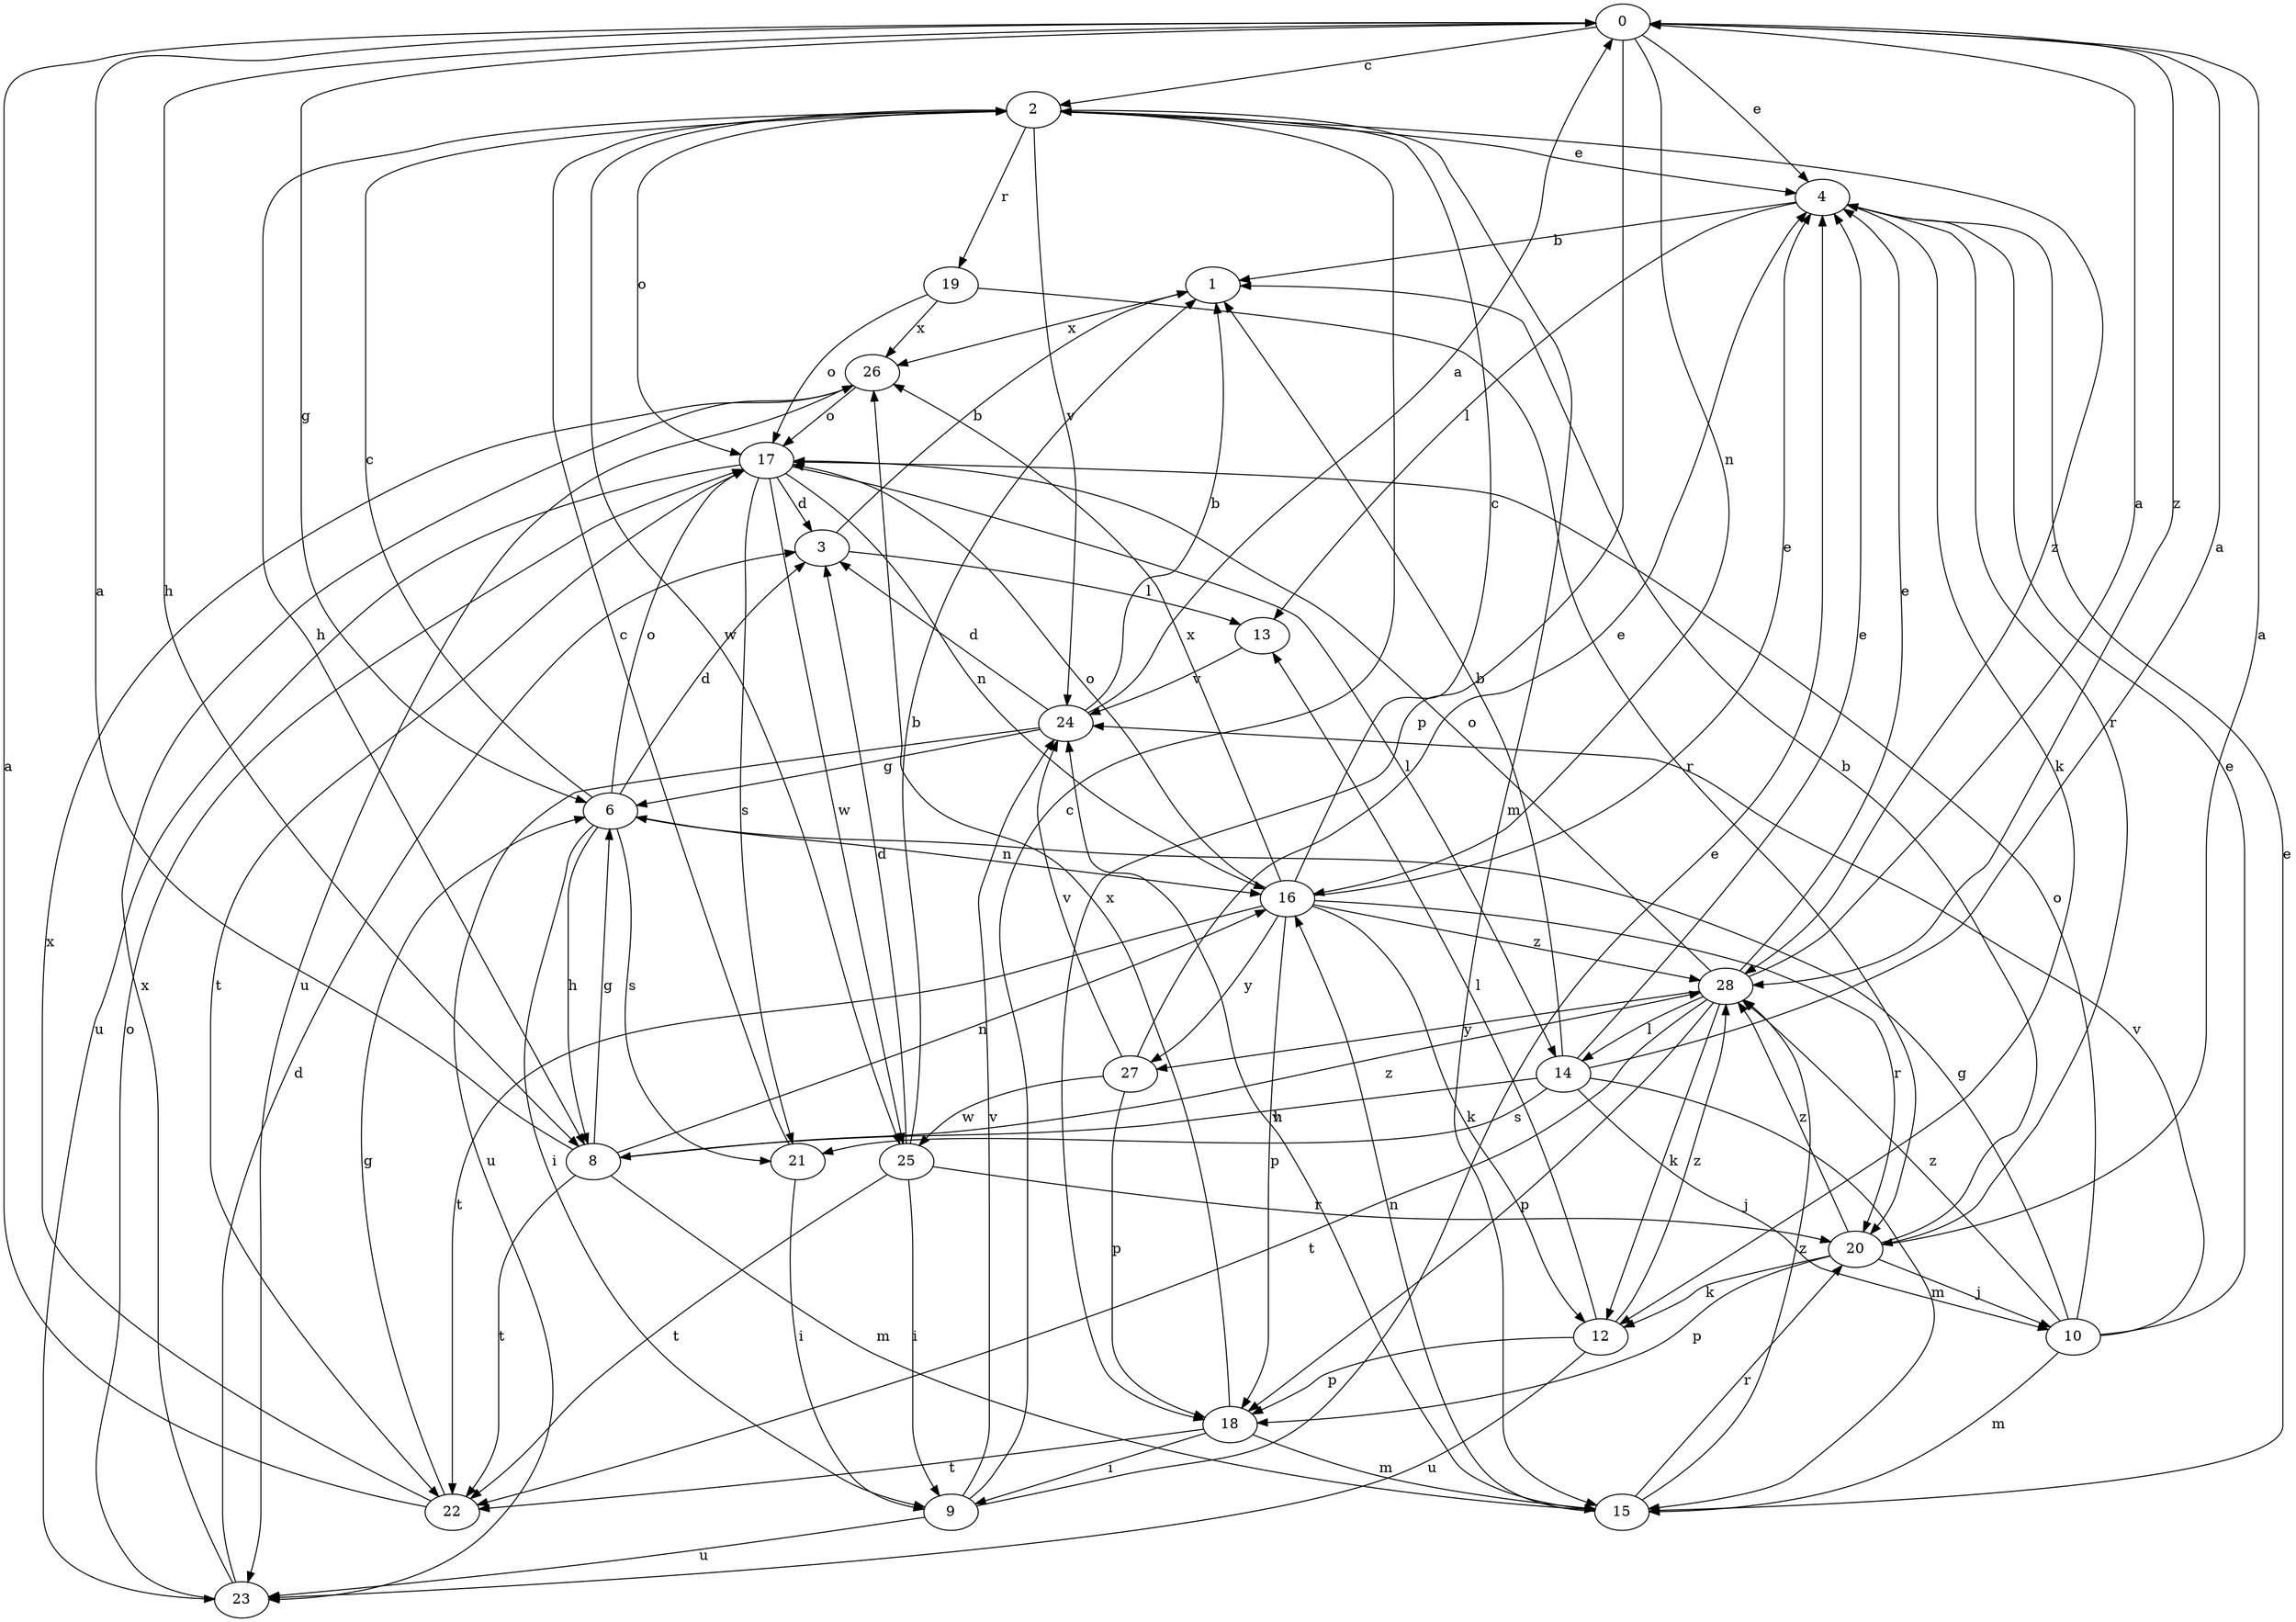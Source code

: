 strict digraph  {
0;
1;
2;
3;
4;
6;
8;
9;
10;
12;
13;
14;
15;
16;
17;
18;
19;
20;
21;
22;
23;
24;
25;
26;
27;
28;
0 -> 2  [label=c];
0 -> 4  [label=e];
0 -> 6  [label=g];
0 -> 8  [label=h];
0 -> 16  [label=n];
0 -> 18  [label=p];
0 -> 28  [label=z];
1 -> 26  [label=x];
2 -> 4  [label=e];
2 -> 8  [label=h];
2 -> 15  [label=m];
2 -> 17  [label=o];
2 -> 19  [label=r];
2 -> 24  [label=v];
2 -> 25  [label=w];
2 -> 28  [label=z];
3 -> 1  [label=b];
3 -> 13  [label=l];
4 -> 1  [label=b];
4 -> 12  [label=k];
4 -> 13  [label=l];
4 -> 20  [label=r];
6 -> 2  [label=c];
6 -> 3  [label=d];
6 -> 8  [label=h];
6 -> 9  [label=i];
6 -> 16  [label=n];
6 -> 17  [label=o];
6 -> 21  [label=s];
8 -> 0  [label=a];
8 -> 6  [label=g];
8 -> 15  [label=m];
8 -> 16  [label=n];
8 -> 22  [label=t];
8 -> 28  [label=z];
9 -> 2  [label=c];
9 -> 4  [label=e];
9 -> 23  [label=u];
9 -> 24  [label=v];
10 -> 4  [label=e];
10 -> 6  [label=g];
10 -> 15  [label=m];
10 -> 17  [label=o];
10 -> 24  [label=v];
10 -> 28  [label=z];
12 -> 13  [label=l];
12 -> 18  [label=p];
12 -> 23  [label=u];
12 -> 28  [label=z];
13 -> 24  [label=v];
14 -> 0  [label=a];
14 -> 1  [label=b];
14 -> 4  [label=e];
14 -> 8  [label=h];
14 -> 10  [label=j];
14 -> 15  [label=m];
14 -> 21  [label=s];
15 -> 4  [label=e];
15 -> 16  [label=n];
15 -> 20  [label=r];
15 -> 24  [label=v];
15 -> 28  [label=z];
16 -> 2  [label=c];
16 -> 4  [label=e];
16 -> 12  [label=k];
16 -> 17  [label=o];
16 -> 18  [label=p];
16 -> 20  [label=r];
16 -> 22  [label=t];
16 -> 26  [label=x];
16 -> 27  [label=y];
16 -> 28  [label=z];
17 -> 3  [label=d];
17 -> 14  [label=l];
17 -> 16  [label=n];
17 -> 21  [label=s];
17 -> 22  [label=t];
17 -> 23  [label=u];
17 -> 25  [label=w];
18 -> 9  [label=i];
18 -> 15  [label=m];
18 -> 22  [label=t];
18 -> 26  [label=x];
19 -> 17  [label=o];
19 -> 20  [label=r];
19 -> 26  [label=x];
20 -> 0  [label=a];
20 -> 1  [label=b];
20 -> 10  [label=j];
20 -> 12  [label=k];
20 -> 18  [label=p];
20 -> 28  [label=z];
21 -> 2  [label=c];
21 -> 9  [label=i];
22 -> 0  [label=a];
22 -> 6  [label=g];
22 -> 26  [label=x];
23 -> 3  [label=d];
23 -> 17  [label=o];
23 -> 26  [label=x];
24 -> 0  [label=a];
24 -> 1  [label=b];
24 -> 3  [label=d];
24 -> 6  [label=g];
24 -> 23  [label=u];
25 -> 1  [label=b];
25 -> 3  [label=d];
25 -> 9  [label=i];
25 -> 20  [label=r];
25 -> 22  [label=t];
26 -> 17  [label=o];
26 -> 23  [label=u];
27 -> 4  [label=e];
27 -> 18  [label=p];
27 -> 24  [label=v];
27 -> 25  [label=w];
28 -> 0  [label=a];
28 -> 4  [label=e];
28 -> 12  [label=k];
28 -> 14  [label=l];
28 -> 17  [label=o];
28 -> 18  [label=p];
28 -> 22  [label=t];
28 -> 27  [label=y];
}

